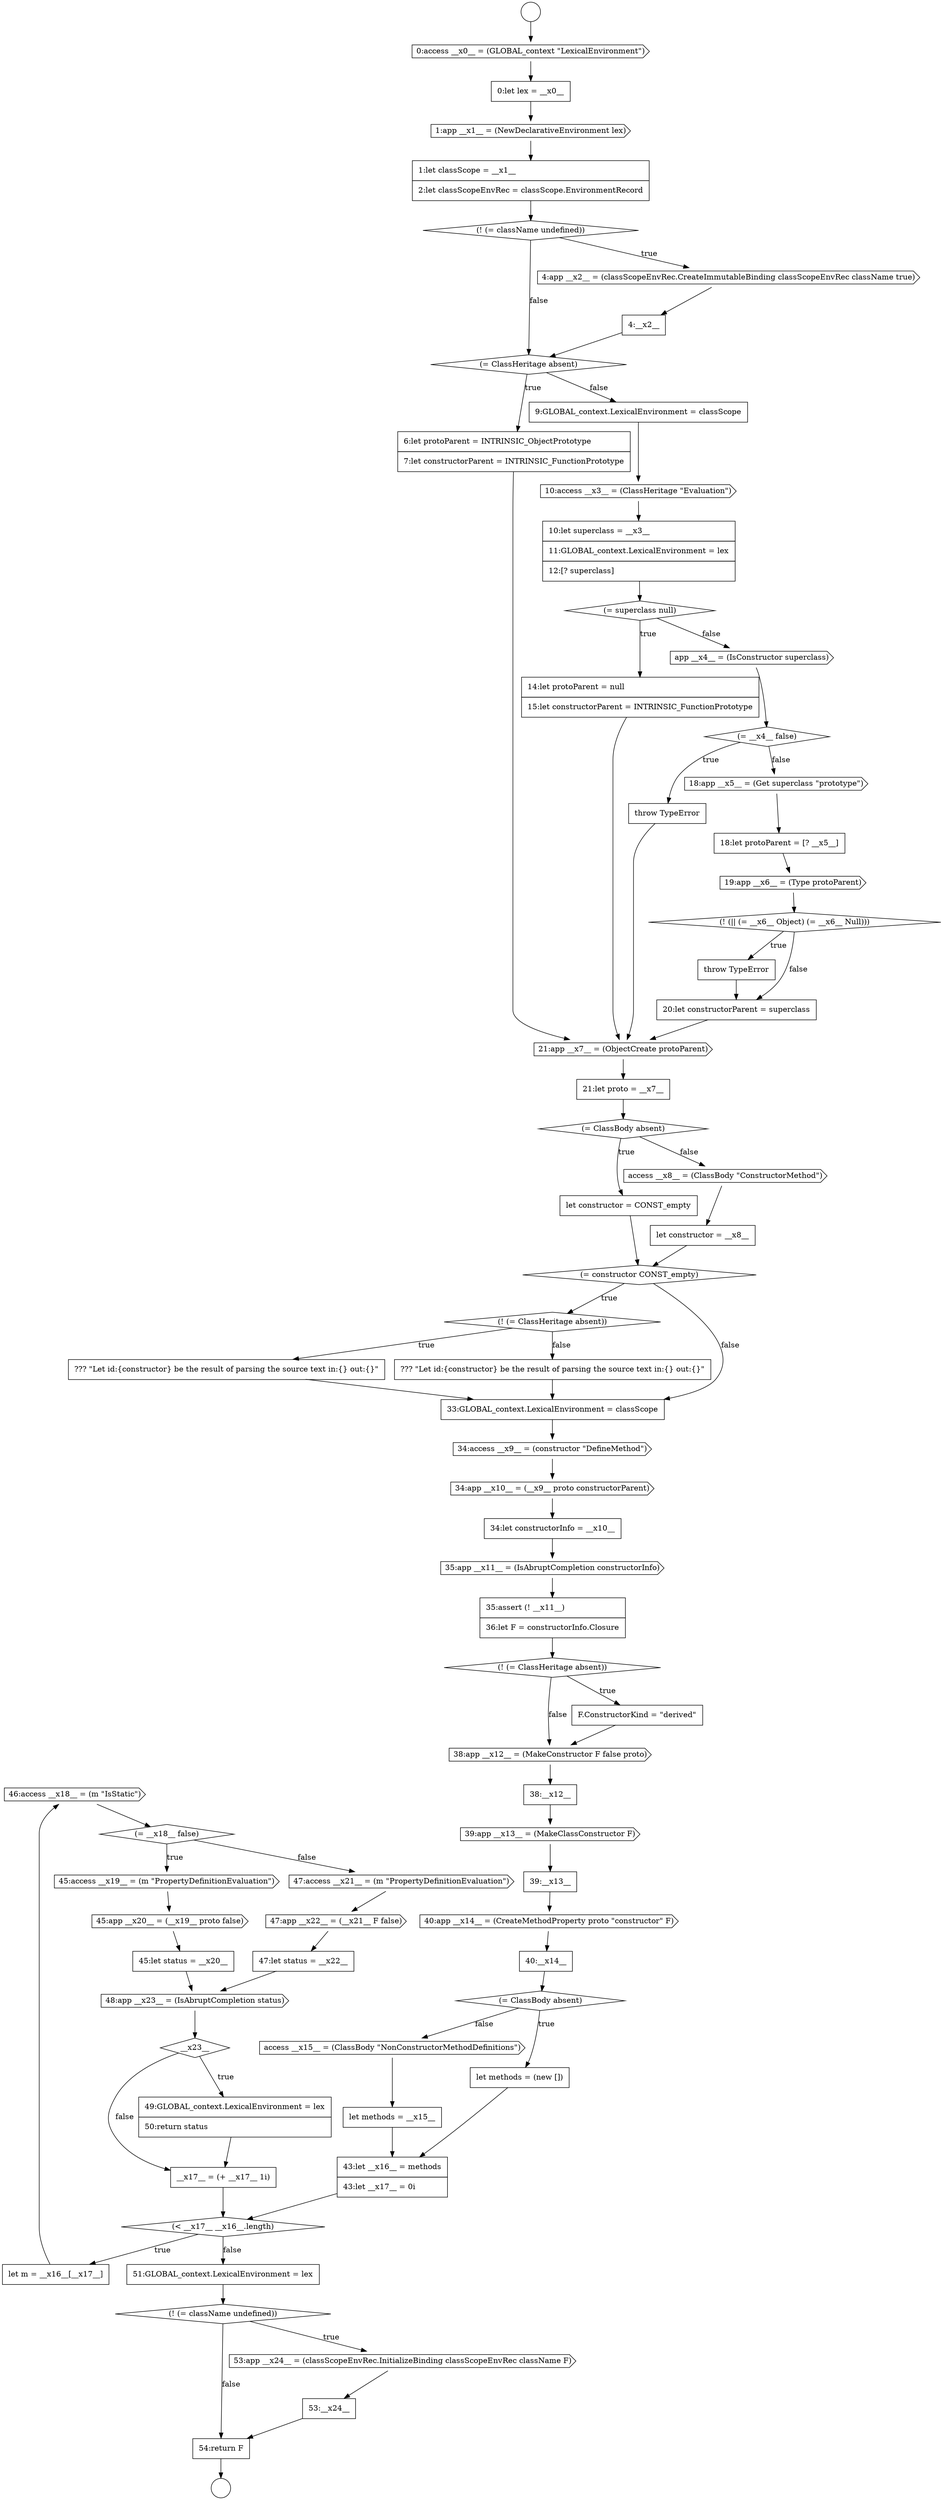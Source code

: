 digraph {
  node8755 [shape=cds, label=<<font color="black">46:access __x18__ = (m &quot;IsStatic&quot;)</font>> color="black" fillcolor="white" style=filled]
  node8759 [shape=none, margin=0, label=<<font color="black">
    <table border="0" cellborder="1" cellspacing="0" cellpadding="10">
      <tr><td align="left">45:let status = __x20__</td></tr>
    </table>
  </font>> color="black" fillcolor="white" style=filled]
  node8768 [shape=diamond, label=<<font color="black">(! (= className undefined))</font>> color="black" fillcolor="white" style=filled]
  node8715 [shape=cds, label=<<font color="black">app __x4__ = (IsConstructor superclass)</font>> color="black" fillcolor="white" style=filled]
  node8731 [shape=diamond, label=<<font color="black">(! (= ClassHeritage absent))</font>> color="black" fillcolor="white" style=filled]
  node8757 [shape=cds, label=<<font color="black">45:access __x19__ = (m &quot;PropertyDefinitionEvaluation&quot;)</font>> color="black" fillcolor="white" style=filled]
  node8761 [shape=cds, label=<<font color="black">47:app __x22__ = (__x21__ F false)</font>> color="black" fillcolor="white" style=filled]
  node8723 [shape=none, margin=0, label=<<font color="black">
    <table border="0" cellborder="1" cellspacing="0" cellpadding="10">
      <tr><td align="left">20:let constructorParent = superclass</td></tr>
    </table>
  </font>> color="black" fillcolor="white" style=filled]
  node8709 [shape=none, margin=0, label=<<font color="black">
    <table border="0" cellborder="1" cellspacing="0" cellpadding="10">
      <tr><td align="left">6:let protoParent = INTRINSIC_ObjectPrototype</td></tr>
      <tr><td align="left">7:let constructorParent = INTRINSIC_FunctionPrototype</td></tr>
    </table>
  </font>> color="black" fillcolor="white" style=filled]
  node8733 [shape=none, margin=0, label=<<font color="black">
    <table border="0" cellborder="1" cellspacing="0" cellpadding="10">
      <tr><td align="left">??? &quot;Let id:{constructor} be the result of parsing the source text in:{} out:{}&quot;</td></tr>
    </table>
  </font>> color="black" fillcolor="white" style=filled]
  node8765 [shape=none, margin=0, label=<<font color="black">
    <table border="0" cellborder="1" cellspacing="0" cellpadding="10">
      <tr><td align="left">49:GLOBAL_context.LexicalEnvironment = lex</td></tr>
      <tr><td align="left">50:return status</td></tr>
    </table>
  </font>> color="black" fillcolor="white" style=filled]
  node8747 [shape=none, margin=0, label=<<font color="black">
    <table border="0" cellborder="1" cellspacing="0" cellpadding="10">
      <tr><td align="left">40:__x14__</td></tr>
    </table>
  </font>> color="black" fillcolor="white" style=filled]
  node8752 [shape=none, margin=0, label=<<font color="black">
    <table border="0" cellborder="1" cellspacing="0" cellpadding="10">
      <tr><td align="left">43:let __x16__ = methods</td></tr>
      <tr><td align="left">43:let __x17__ = 0i</td></tr>
    </table>
  </font>> color="black" fillcolor="white" style=filled]
  node8705 [shape=diamond, label=<<font color="black">(! (= className undefined))</font>> color="black" fillcolor="white" style=filled]
  node8699 [shape=circle label=" " color="black" fillcolor="white" style=filled]
  node8753 [shape=diamond, label=<<font color="black">(&lt; __x17__ __x16__.length)</font>> color="black" fillcolor="white" style=filled]
  node8748 [shape=diamond, label=<<font color="black">(= ClassBody absent)</font>> color="black" fillcolor="white" style=filled]
  node8770 [shape=none, margin=0, label=<<font color="black">
    <table border="0" cellborder="1" cellspacing="0" cellpadding="10">
      <tr><td align="left">53:__x24__</td></tr>
    </table>
  </font>> color="black" fillcolor="white" style=filled]
  node8717 [shape=none, margin=0, label=<<font color="black">
    <table border="0" cellborder="1" cellspacing="0" cellpadding="10">
      <tr><td align="left">throw TypeError</td></tr>
    </table>
  </font>> color="black" fillcolor="white" style=filled]
  node8703 [shape=cds, label=<<font color="black">1:app __x1__ = (NewDeclarativeEnvironment lex)</font>> color="black" fillcolor="white" style=filled]
  node8738 [shape=cds, label=<<font color="black">35:app __x11__ = (IsAbruptCompletion constructorInfo)</font>> color="black" fillcolor="white" style=filled]
  node8727 [shape=none, margin=0, label=<<font color="black">
    <table border="0" cellborder="1" cellspacing="0" cellpadding="10">
      <tr><td align="left">let constructor = CONST_empty</td></tr>
    </table>
  </font>> color="black" fillcolor="white" style=filled]
  node8742 [shape=cds, label=<<font color="black">38:app __x12__ = (MakeConstructor F false proto)</font>> color="black" fillcolor="white" style=filled]
  node8751 [shape=none, margin=0, label=<<font color="black">
    <table border="0" cellborder="1" cellspacing="0" cellpadding="10">
      <tr><td align="left">let methods = __x15__</td></tr>
    </table>
  </font>> color="black" fillcolor="white" style=filled]
  node8712 [shape=none, margin=0, label=<<font color="black">
    <table border="0" cellborder="1" cellspacing="0" cellpadding="10">
      <tr><td align="left">10:let superclass = __x3__</td></tr>
      <tr><td align="left">11:GLOBAL_context.LexicalEnvironment = lex</td></tr>
      <tr><td align="left">12:[? superclass]</td></tr>
    </table>
  </font>> color="black" fillcolor="white" style=filled]
  node8756 [shape=diamond, label=<<font color="black">(= __x18__ false)</font>> color="black" fillcolor="white" style=filled]
  node8724 [shape=cds, label=<<font color="black">21:app __x7__ = (ObjectCreate protoParent)</font>> color="black" fillcolor="white" style=filled]
  node8714 [shape=none, margin=0, label=<<font color="black">
    <table border="0" cellborder="1" cellspacing="0" cellpadding="10">
      <tr><td align="left">14:let protoParent = null</td></tr>
      <tr><td align="left">15:let constructorParent = INTRINSIC_FunctionPrototype</td></tr>
    </table>
  </font>> color="black" fillcolor="white" style=filled]
  node8746 [shape=cds, label=<<font color="black">40:app __x14__ = (CreateMethodProperty proto &quot;constructor&quot; F)</font>> color="black" fillcolor="white" style=filled]
  node8700 [shape=circle label=" " color="black" fillcolor="white" style=filled]
  node8736 [shape=cds, label=<<font color="black">34:app __x10__ = (__x9__ proto constructorParent)</font>> color="black" fillcolor="white" style=filled]
  node8704 [shape=none, margin=0, label=<<font color="black">
    <table border="0" cellborder="1" cellspacing="0" cellpadding="10">
      <tr><td align="left">1:let classScope = __x1__</td></tr>
      <tr><td align="left">2:let classScopeEnvRec = classScope.EnvironmentRecord</td></tr>
    </table>
  </font>> color="black" fillcolor="white" style=filled]
  node8743 [shape=none, margin=0, label=<<font color="black">
    <table border="0" cellborder="1" cellspacing="0" cellpadding="10">
      <tr><td align="left">38:__x12__</td></tr>
    </table>
  </font>> color="black" fillcolor="white" style=filled]
  node8764 [shape=diamond, label=<<font color="black">__x23__</font>> color="black" fillcolor="white" style=filled]
  node8732 [shape=none, margin=0, label=<<font color="black">
    <table border="0" cellborder="1" cellspacing="0" cellpadding="10">
      <tr><td align="left">??? &quot;Let id:{constructor} be the result of parsing the source text in:{} out:{}&quot;</td></tr>
    </table>
  </font>> color="black" fillcolor="white" style=filled]
  node8739 [shape=none, margin=0, label=<<font color="black">
    <table border="0" cellborder="1" cellspacing="0" cellpadding="10">
      <tr><td align="left">35:assert (! __x11__)</td></tr>
      <tr><td align="left">36:let F = constructorInfo.Closure</td></tr>
    </table>
  </font>> color="black" fillcolor="white" style=filled]
  node8708 [shape=diamond, label=<<font color="black">(= ClassHeritage absent)</font>> color="black" fillcolor="white" style=filled]
  node8760 [shape=cds, label=<<font color="black">47:access __x21__ = (m &quot;PropertyDefinitionEvaluation&quot;)</font>> color="black" fillcolor="white" style=filled]
  node8713 [shape=diamond, label=<<font color="black">(= superclass null)</font>> color="black" fillcolor="white" style=filled]
  node8728 [shape=cds, label=<<font color="black">access __x8__ = (ClassBody &quot;ConstructorMethod&quot;)</font>> color="black" fillcolor="white" style=filled]
  node8771 [shape=none, margin=0, label=<<font color="black">
    <table border="0" cellborder="1" cellspacing="0" cellpadding="10">
      <tr><td align="left">54:return F</td></tr>
    </table>
  </font>> color="black" fillcolor="white" style=filled]
  node8718 [shape=cds, label=<<font color="black">18:app __x5__ = (Get superclass &quot;prototype&quot;)</font>> color="black" fillcolor="white" style=filled]
  node8762 [shape=none, margin=0, label=<<font color="black">
    <table border="0" cellborder="1" cellspacing="0" cellpadding="10">
      <tr><td align="left">47:let status = __x22__</td></tr>
    </table>
  </font>> color="black" fillcolor="white" style=filled]
  node8711 [shape=cds, label=<<font color="black">10:access __x3__ = (ClassHeritage &quot;Evaluation&quot;)</font>> color="black" fillcolor="white" style=filled]
  node8740 [shape=diamond, label=<<font color="black">(! (= ClassHeritage absent))</font>> color="black" fillcolor="white" style=filled]
  node8767 [shape=none, margin=0, label=<<font color="black">
    <table border="0" cellborder="1" cellspacing="0" cellpadding="10">
      <tr><td align="left">51:GLOBAL_context.LexicalEnvironment = lex</td></tr>
    </table>
  </font>> color="black" fillcolor="white" style=filled]
  node8745 [shape=none, margin=0, label=<<font color="black">
    <table border="0" cellborder="1" cellspacing="0" cellpadding="10">
      <tr><td align="left">39:__x13__</td></tr>
    </table>
  </font>> color="black" fillcolor="white" style=filled]
  node8735 [shape=cds, label=<<font color="black">34:access __x9__ = (constructor &quot;DefineMethod&quot;)</font>> color="black" fillcolor="white" style=filled]
  node8750 [shape=cds, label=<<font color="black">access __x15__ = (ClassBody &quot;NonConstructorMethodDefinitions&quot;)</font>> color="black" fillcolor="white" style=filled]
  node8719 [shape=none, margin=0, label=<<font color="black">
    <table border="0" cellborder="1" cellspacing="0" cellpadding="10">
      <tr><td align="left">18:let protoParent = [? __x5__]</td></tr>
    </table>
  </font>> color="black" fillcolor="white" style=filled]
  node8763 [shape=cds, label=<<font color="black">48:app __x23__ = (IsAbruptCompletion status)</font>> color="black" fillcolor="white" style=filled]
  node8725 [shape=none, margin=0, label=<<font color="black">
    <table border="0" cellborder="1" cellspacing="0" cellpadding="10">
      <tr><td align="left">21:let proto = __x7__</td></tr>
    </table>
  </font>> color="black" fillcolor="white" style=filled]
  node8707 [shape=none, margin=0, label=<<font color="black">
    <table border="0" cellborder="1" cellspacing="0" cellpadding="10">
      <tr><td align="left">4:__x2__</td></tr>
    </table>
  </font>> color="black" fillcolor="white" style=filled]
  node8701 [shape=cds, label=<<font color="black">0:access __x0__ = (GLOBAL_context &quot;LexicalEnvironment&quot;)</font>> color="black" fillcolor="white" style=filled]
  node8744 [shape=cds, label=<<font color="black">39:app __x13__ = (MakeClassConstructor F)</font>> color="black" fillcolor="white" style=filled]
  node8729 [shape=none, margin=0, label=<<font color="black">
    <table border="0" cellborder="1" cellspacing="0" cellpadding="10">
      <tr><td align="left">let constructor = __x8__</td></tr>
    </table>
  </font>> color="black" fillcolor="white" style=filled]
  node8734 [shape=none, margin=0, label=<<font color="black">
    <table border="0" cellborder="1" cellspacing="0" cellpadding="10">
      <tr><td align="left">33:GLOBAL_context.LexicalEnvironment = classScope</td></tr>
    </table>
  </font>> color="black" fillcolor="white" style=filled]
  node8766 [shape=none, margin=0, label=<<font color="black">
    <table border="0" cellborder="1" cellspacing="0" cellpadding="10">
      <tr><td align="left">__x17__ = (+ __x17__ 1i)</td></tr>
    </table>
  </font>> color="black" fillcolor="white" style=filled]
  node8722 [shape=none, margin=0, label=<<font color="black">
    <table border="0" cellborder="1" cellspacing="0" cellpadding="10">
      <tr><td align="left">throw TypeError</td></tr>
    </table>
  </font>> color="black" fillcolor="white" style=filled]
  node8716 [shape=diamond, label=<<font color="black">(= __x4__ false)</font>> color="black" fillcolor="white" style=filled]
  node8749 [shape=none, margin=0, label=<<font color="black">
    <table border="0" cellborder="1" cellspacing="0" cellpadding="10">
      <tr><td align="left">let methods = (new [])</td></tr>
    </table>
  </font>> color="black" fillcolor="white" style=filled]
  node8721 [shape=diamond, label=<<font color="black">(! (|| (= __x6__ Object) (= __x6__ Null)))</font>> color="black" fillcolor="white" style=filled]
  node8710 [shape=none, margin=0, label=<<font color="black">
    <table border="0" cellborder="1" cellspacing="0" cellpadding="10">
      <tr><td align="left">9:GLOBAL_context.LexicalEnvironment = classScope</td></tr>
    </table>
  </font>> color="black" fillcolor="white" style=filled]
  node8754 [shape=none, margin=0, label=<<font color="black">
    <table border="0" cellborder="1" cellspacing="0" cellpadding="10">
      <tr><td align="left">let m = __x16__[__x17__]</td></tr>
    </table>
  </font>> color="black" fillcolor="white" style=filled]
  node8769 [shape=cds, label=<<font color="black">53:app __x24__ = (classScopeEnvRec.InitializeBinding classScopeEnvRec className F)</font>> color="black" fillcolor="white" style=filled]
  node8726 [shape=diamond, label=<<font color="black">(= ClassBody absent)</font>> color="black" fillcolor="white" style=filled]
  node8720 [shape=cds, label=<<font color="black">19:app __x6__ = (Type protoParent)</font>> color="black" fillcolor="white" style=filled]
  node8737 [shape=none, margin=0, label=<<font color="black">
    <table border="0" cellborder="1" cellspacing="0" cellpadding="10">
      <tr><td align="left">34:let constructorInfo = __x10__</td></tr>
    </table>
  </font>> color="black" fillcolor="white" style=filled]
  node8706 [shape=cds, label=<<font color="black">4:app __x2__ = (classScopeEnvRec.CreateImmutableBinding classScopeEnvRec className true)</font>> color="black" fillcolor="white" style=filled]
  node8758 [shape=cds, label=<<font color="black">45:app __x20__ = (__x19__ proto false)</font>> color="black" fillcolor="white" style=filled]
  node8730 [shape=diamond, label=<<font color="black">(= constructor CONST_empty)</font>> color="black" fillcolor="white" style=filled]
  node8702 [shape=none, margin=0, label=<<font color="black">
    <table border="0" cellborder="1" cellspacing="0" cellpadding="10">
      <tr><td align="left">0:let lex = __x0__</td></tr>
    </table>
  </font>> color="black" fillcolor="white" style=filled]
  node8741 [shape=none, margin=0, label=<<font color="black">
    <table border="0" cellborder="1" cellspacing="0" cellpadding="10">
      <tr><td align="left">F.ConstructorKind = &quot;derived&quot;</td></tr>
    </table>
  </font>> color="black" fillcolor="white" style=filled]
  node8720 -> node8721 [ color="black"]
  node8717 -> node8724 [ color="black"]
  node8742 -> node8743 [ color="black"]
  node8708 -> node8709 [label=<<font color="black">true</font>> color="black"]
  node8708 -> node8710 [label=<<font color="black">false</font>> color="black"]
  node8757 -> node8758 [ color="black"]
  node8716 -> node8717 [label=<<font color="black">true</font>> color="black"]
  node8716 -> node8718 [label=<<font color="black">false</font>> color="black"]
  node8707 -> node8708 [ color="black"]
  node8711 -> node8712 [ color="black"]
  node8744 -> node8745 [ color="black"]
  node8771 -> node8700 [ color="black"]
  node8754 -> node8755 [ color="black"]
  node8765 -> node8766 [ color="black"]
  node8728 -> node8729 [ color="black"]
  node8752 -> node8753 [ color="black"]
  node8760 -> node8761 [ color="black"]
  node8749 -> node8752 [ color="black"]
  node8769 -> node8770 [ color="black"]
  node8763 -> node8764 [ color="black"]
  node8766 -> node8753 [ color="black"]
  node8745 -> node8746 [ color="black"]
  node8761 -> node8762 [ color="black"]
  node8750 -> node8751 [ color="black"]
  node8718 -> node8719 [ color="black"]
  node8726 -> node8727 [label=<<font color="black">true</font>> color="black"]
  node8726 -> node8728 [label=<<font color="black">false</font>> color="black"]
  node8764 -> node8765 [label=<<font color="black">true</font>> color="black"]
  node8764 -> node8766 [label=<<font color="black">false</font>> color="black"]
  node8730 -> node8731 [label=<<font color="black">true</font>> color="black"]
  node8730 -> node8734 [label=<<font color="black">false</font>> color="black"]
  node8768 -> node8769 [label=<<font color="black">true</font>> color="black"]
  node8768 -> node8771 [label=<<font color="black">false</font>> color="black"]
  node8756 -> node8757 [label=<<font color="black">true</font>> color="black"]
  node8756 -> node8760 [label=<<font color="black">false</font>> color="black"]
  node8731 -> node8732 [label=<<font color="black">true</font>> color="black"]
  node8731 -> node8733 [label=<<font color="black">false</font>> color="black"]
  node8737 -> node8738 [ color="black"]
  node8703 -> node8704 [ color="black"]
  node8747 -> node8748 [ color="black"]
  node8724 -> node8725 [ color="black"]
  node8710 -> node8711 [ color="black"]
  node8721 -> node8722 [label=<<font color="black">true</font>> color="black"]
  node8721 -> node8723 [label=<<font color="black">false</font>> color="black"]
  node8758 -> node8759 [ color="black"]
  node8702 -> node8703 [ color="black"]
  node8705 -> node8706 [label=<<font color="black">true</font>> color="black"]
  node8705 -> node8708 [label=<<font color="black">false</font>> color="black"]
  node8748 -> node8749 [label=<<font color="black">true</font>> color="black"]
  node8748 -> node8750 [label=<<font color="black">false</font>> color="black"]
  node8740 -> node8741 [label=<<font color="black">true</font>> color="black"]
  node8740 -> node8742 [label=<<font color="black">false</font>> color="black"]
  node8734 -> node8735 [ color="black"]
  node8739 -> node8740 [ color="black"]
  node8733 -> node8734 [ color="black"]
  node8723 -> node8724 [ color="black"]
  node8735 -> node8736 [ color="black"]
  node8759 -> node8763 [ color="black"]
  node8732 -> node8734 [ color="black"]
  node8714 -> node8724 [ color="black"]
  node8743 -> node8744 [ color="black"]
  node8701 -> node8702 [ color="black"]
  node8706 -> node8707 [ color="black"]
  node8729 -> node8730 [ color="black"]
  node8704 -> node8705 [ color="black"]
  node8762 -> node8763 [ color="black"]
  node8738 -> node8739 [ color="black"]
  node8725 -> node8726 [ color="black"]
  node8770 -> node8771 [ color="black"]
  node8751 -> node8752 [ color="black"]
  node8699 -> node8701 [ color="black"]
  node8767 -> node8768 [ color="black"]
  node8719 -> node8720 [ color="black"]
  node8715 -> node8716 [ color="black"]
  node8753 -> node8754 [label=<<font color="black">true</font>> color="black"]
  node8753 -> node8767 [label=<<font color="black">false</font>> color="black"]
  node8709 -> node8724 [ color="black"]
  node8736 -> node8737 [ color="black"]
  node8746 -> node8747 [ color="black"]
  node8755 -> node8756 [ color="black"]
  node8727 -> node8730 [ color="black"]
  node8713 -> node8714 [label=<<font color="black">true</font>> color="black"]
  node8713 -> node8715 [label=<<font color="black">false</font>> color="black"]
  node8712 -> node8713 [ color="black"]
  node8741 -> node8742 [ color="black"]
  node8722 -> node8723 [ color="black"]
}
